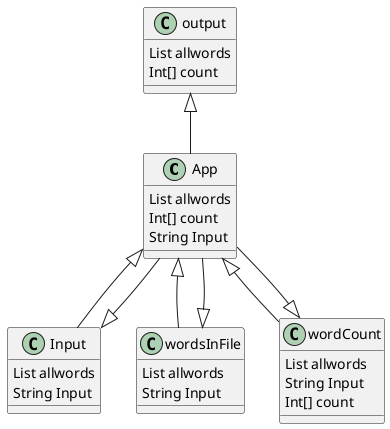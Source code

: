 @startuml
'https://plantuml.com/class-diagram

abstract class App
abstract class Input

Input <|-- App
App <|-- Input

wordsInFile <|-- App
App <|-- wordsInFile

wordCount <|-- App
App <|-- wordCount

output <|-- App


class App {
List allwords
Int[] count
String Input
}

class Input {
List allwords
String Input
}

class wordsInFile{
List allwords
String Input
}

class wordCount{
List allwords
String Input
Int[] count
}

class output{
List allwords
Int[] count
}

@enduml